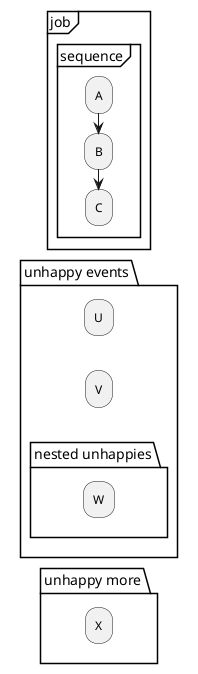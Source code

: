 @startuml 
partition "job" {
  group "sequence"
    :A;
    :B;
    :C;
    detach
  end group
}
package "unhappy events" {
  :U;
  kill
  :V;
  kill
  package "nested unhappies" {
    :W;
    kill
  }
}
package "unhappy more" {
  :X;
  kill
}
@enduml
